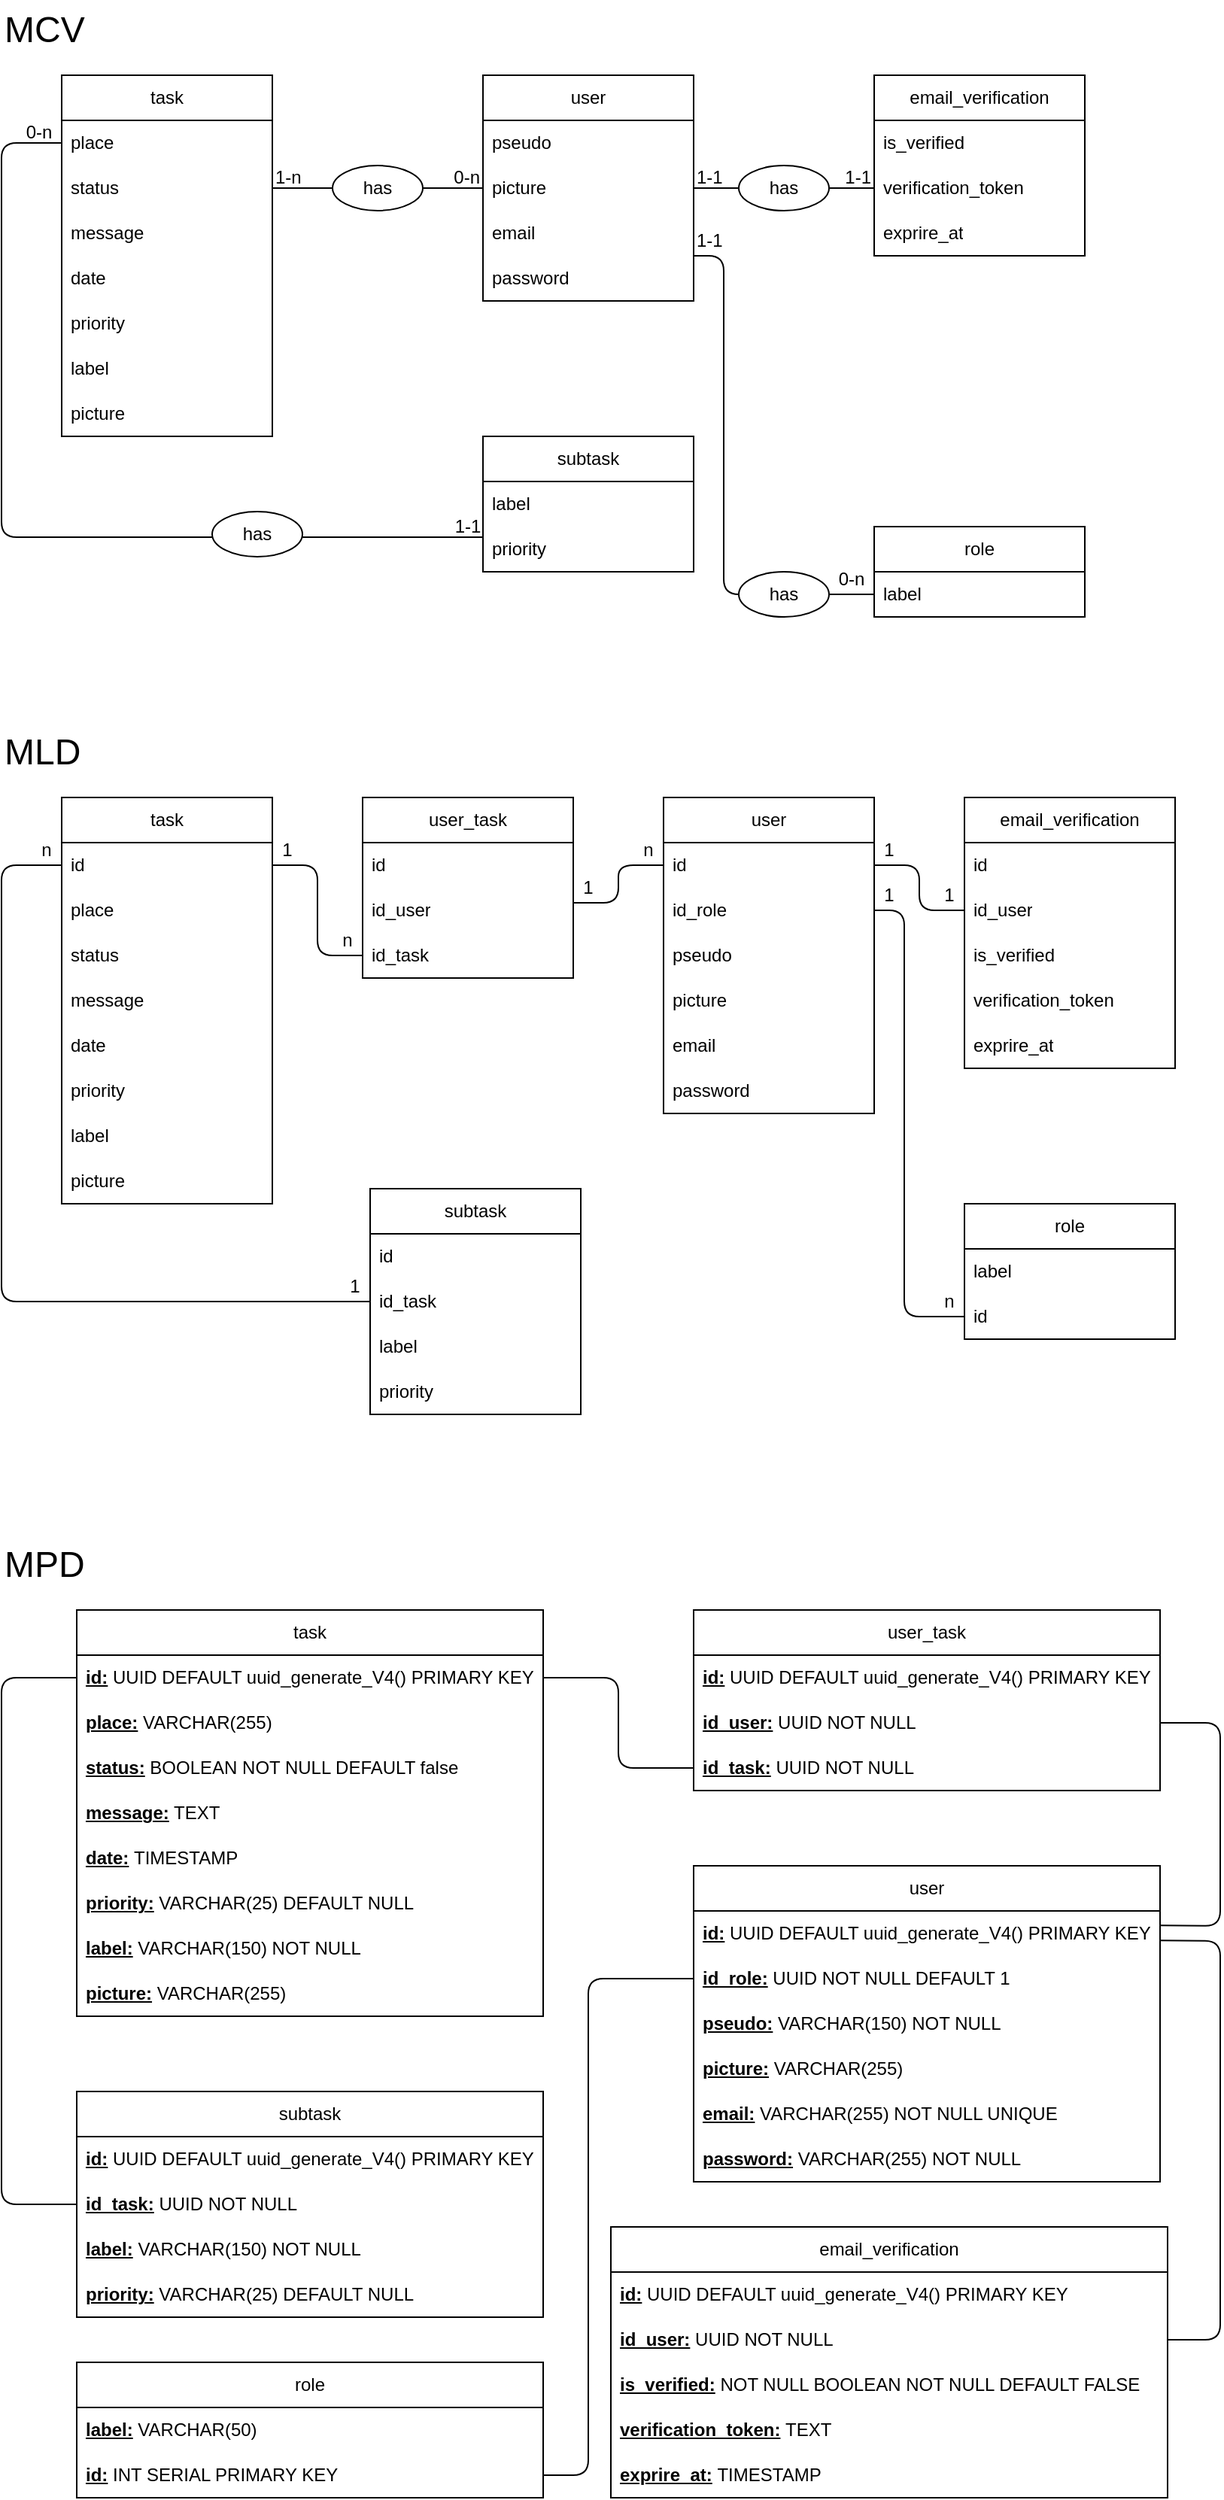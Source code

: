 <mxfile>
    <diagram id="r1cCseuAOEHbGOdL2hhb" name="Page-1">
        <mxGraphModel dx="2432" dy="1650" grid="1" gridSize="10" guides="1" tooltips="1" connect="1" arrows="1" fold="1" page="1" pageScale="1" pageWidth="850" pageHeight="1100" math="0" shadow="0">
            <root>
                <mxCell id="0"/>
                <mxCell id="1" parent="0"/>
                <mxCell id="35" value="MCV" style="text;html=1;align=left;verticalAlign=middle;resizable=0;points=[];autosize=1;strokeColor=none;fillColor=none;fontSize=24;" parent="1" vertex="1">
                    <mxGeometry x="20" width="80" height="40" as="geometry"/>
                </mxCell>
                <mxCell id="61" value="task" style="swimlane;fontStyle=0;childLayout=stackLayout;horizontal=1;startSize=30;horizontalStack=0;resizeParent=1;resizeParentMax=0;resizeLast=0;collapsible=1;marginBottom=0;whiteSpace=wrap;html=1;" parent="1" vertex="1">
                    <mxGeometry x="60" y="50" width="140" height="240" as="geometry"/>
                </mxCell>
                <mxCell id="84" value="place" style="text;strokeColor=none;fillColor=none;align=left;verticalAlign=middle;spacingLeft=4;spacingRight=4;overflow=hidden;points=[[0,0.5],[1,0.5]];portConstraint=eastwest;rotatable=0;whiteSpace=wrap;html=1;" parent="61" vertex="1">
                    <mxGeometry y="30" width="140" height="30" as="geometry"/>
                </mxCell>
                <mxCell id="66" value="status" style="text;strokeColor=none;fillColor=none;align=left;verticalAlign=middle;spacingLeft=4;spacingRight=4;overflow=hidden;points=[[0,0.5],[1,0.5]];portConstraint=eastwest;rotatable=0;whiteSpace=wrap;html=1;" parent="61" vertex="1">
                    <mxGeometry y="60" width="140" height="30" as="geometry"/>
                </mxCell>
                <mxCell id="65" value="message" style="text;strokeColor=none;fillColor=none;align=left;verticalAlign=middle;spacingLeft=4;spacingRight=4;overflow=hidden;points=[[0,0.5],[1,0.5]];portConstraint=eastwest;rotatable=0;whiteSpace=wrap;html=1;" parent="61" vertex="1">
                    <mxGeometry y="90" width="140" height="30" as="geometry"/>
                </mxCell>
                <mxCell id="64" value="date" style="text;strokeColor=none;fillColor=none;align=left;verticalAlign=middle;spacingLeft=4;spacingRight=4;overflow=hidden;points=[[0,0.5],[1,0.5]];portConstraint=eastwest;rotatable=0;whiteSpace=wrap;html=1;" parent="61" vertex="1">
                    <mxGeometry y="120" width="140" height="30" as="geometry"/>
                </mxCell>
                <mxCell id="63" value="priority" style="text;strokeColor=none;fillColor=none;align=left;verticalAlign=middle;spacingLeft=4;spacingRight=4;overflow=hidden;points=[[0,0.5],[1,0.5]];portConstraint=eastwest;rotatable=0;whiteSpace=wrap;html=1;" parent="61" vertex="1">
                    <mxGeometry y="150" width="140" height="30" as="geometry"/>
                </mxCell>
                <mxCell id="62" value="label" style="text;strokeColor=none;fillColor=none;align=left;verticalAlign=middle;spacingLeft=4;spacingRight=4;overflow=hidden;points=[[0,0.5],[1,0.5]];portConstraint=eastwest;rotatable=0;whiteSpace=wrap;html=1;" parent="61" vertex="1">
                    <mxGeometry y="180" width="140" height="30" as="geometry"/>
                </mxCell>
                <mxCell id="68" value="picture" style="text;strokeColor=none;fillColor=none;align=left;verticalAlign=middle;spacingLeft=4;spacingRight=4;overflow=hidden;points=[[0,0.5],[1,0.5]];portConstraint=eastwest;rotatable=0;whiteSpace=wrap;html=1;" parent="61" vertex="1">
                    <mxGeometry y="210" width="140" height="30" as="geometry"/>
                </mxCell>
                <mxCell id="69" value="subtask" style="swimlane;fontStyle=0;childLayout=stackLayout;horizontal=1;startSize=30;horizontalStack=0;resizeParent=1;resizeParentMax=0;resizeLast=0;collapsible=1;marginBottom=0;whiteSpace=wrap;html=1;" parent="1" vertex="1">
                    <mxGeometry x="340" y="290" width="140" height="90" as="geometry"/>
                </mxCell>
                <mxCell id="86" value="label" style="text;strokeColor=none;fillColor=none;align=left;verticalAlign=middle;spacingLeft=4;spacingRight=4;overflow=hidden;points=[[0,0.5],[1,0.5]];portConstraint=eastwest;rotatable=0;whiteSpace=wrap;html=1;" parent="69" vertex="1">
                    <mxGeometry y="30" width="140" height="30" as="geometry"/>
                </mxCell>
                <mxCell id="71" value="priority" style="text;strokeColor=none;fillColor=none;align=left;verticalAlign=middle;spacingLeft=4;spacingRight=4;overflow=hidden;points=[[0,0.5],[1,0.5]];portConstraint=eastwest;rotatable=0;whiteSpace=wrap;html=1;" parent="69" vertex="1">
                    <mxGeometry y="60" width="140" height="30" as="geometry"/>
                </mxCell>
                <mxCell id="72" value="user" style="swimlane;fontStyle=0;childLayout=stackLayout;horizontal=1;startSize=30;horizontalStack=0;resizeParent=1;resizeParentMax=0;resizeLast=0;collapsible=1;marginBottom=0;whiteSpace=wrap;html=1;" parent="1" vertex="1">
                    <mxGeometry x="340" y="50" width="140" height="150" as="geometry"/>
                </mxCell>
                <mxCell id="88" value="pseudo" style="text;strokeColor=none;fillColor=none;align=left;verticalAlign=middle;spacingLeft=4;spacingRight=4;overflow=hidden;points=[[0,0.5],[1,0.5]];portConstraint=eastwest;rotatable=0;whiteSpace=wrap;html=1;" parent="72" vertex="1">
                    <mxGeometry y="30" width="140" height="30" as="geometry"/>
                </mxCell>
                <mxCell id="74" value="picture" style="text;strokeColor=none;fillColor=none;align=left;verticalAlign=middle;spacingLeft=4;spacingRight=4;overflow=hidden;points=[[0,0.5],[1,0.5]];portConstraint=eastwest;rotatable=0;whiteSpace=wrap;html=1;" parent="72" vertex="1">
                    <mxGeometry y="60" width="140" height="30" as="geometry"/>
                </mxCell>
                <mxCell id="75" value="email" style="text;strokeColor=none;fillColor=none;align=left;verticalAlign=middle;spacingLeft=4;spacingRight=4;overflow=hidden;points=[[0,0.5],[1,0.5]];portConstraint=eastwest;rotatable=0;whiteSpace=wrap;html=1;" parent="72" vertex="1">
                    <mxGeometry y="90" width="140" height="30" as="geometry"/>
                </mxCell>
                <mxCell id="76" value="password" style="text;strokeColor=none;fillColor=none;align=left;verticalAlign=middle;spacingLeft=4;spacingRight=4;overflow=hidden;points=[[0,0.5],[1,0.5]];portConstraint=eastwest;rotatable=0;whiteSpace=wrap;html=1;" parent="72" vertex="1">
                    <mxGeometry y="120" width="140" height="30" as="geometry"/>
                </mxCell>
                <mxCell id="77" value="role" style="swimlane;fontStyle=0;childLayout=stackLayout;horizontal=1;startSize=30;horizontalStack=0;resizeParent=1;resizeParentMax=0;resizeLast=0;collapsible=1;marginBottom=0;whiteSpace=wrap;html=1;" parent="1" vertex="1">
                    <mxGeometry x="600" y="350" width="140" height="60" as="geometry"/>
                </mxCell>
                <mxCell id="79" value="label" style="text;strokeColor=none;fillColor=none;align=left;verticalAlign=middle;spacingLeft=4;spacingRight=4;overflow=hidden;points=[[0,0.5],[1,0.5]];portConstraint=eastwest;rotatable=0;whiteSpace=wrap;html=1;" parent="77" vertex="1">
                    <mxGeometry y="30" width="140" height="30" as="geometry"/>
                </mxCell>
                <mxCell id="80" value="email_verification" style="swimlane;fontStyle=0;childLayout=stackLayout;horizontal=1;startSize=30;horizontalStack=0;resizeParent=1;resizeParentMax=0;resizeLast=0;collapsible=1;marginBottom=0;whiteSpace=wrap;html=1;" parent="1" vertex="1">
                    <mxGeometry x="600" y="50" width="140" height="120" as="geometry"/>
                </mxCell>
                <mxCell id="91" value="is_verified" style="text;strokeColor=none;fillColor=none;align=left;verticalAlign=middle;spacingLeft=4;spacingRight=4;overflow=hidden;points=[[0,0.5],[1,0.5]];portConstraint=eastwest;rotatable=0;whiteSpace=wrap;html=1;" parent="80" vertex="1">
                    <mxGeometry y="30" width="140" height="30" as="geometry"/>
                </mxCell>
                <mxCell id="82" value="verification_token" style="text;strokeColor=none;fillColor=none;align=left;verticalAlign=middle;spacingLeft=4;spacingRight=4;overflow=hidden;points=[[0,0.5],[1,0.5]];portConstraint=eastwest;rotatable=0;whiteSpace=wrap;html=1;" parent="80" vertex="1">
                    <mxGeometry y="60" width="140" height="30" as="geometry"/>
                </mxCell>
                <mxCell id="83" value="exprire_at" style="text;strokeColor=none;fillColor=none;align=left;verticalAlign=middle;spacingLeft=4;spacingRight=4;overflow=hidden;points=[[0,0.5],[1,0.5]];portConstraint=eastwest;rotatable=0;whiteSpace=wrap;html=1;" parent="80" vertex="1">
                    <mxGeometry y="90" width="140" height="30" as="geometry"/>
                </mxCell>
                <mxCell id="95" value="" style="endArrow=none;html=1;exitX=0.002;exitY=0.233;exitDx=0;exitDy=0;entryX=0;entryY=0.5;entryDx=0;entryDy=0;exitPerimeter=0;" parent="1" source="71" edge="1">
                    <mxGeometry width="50" height="50" relative="1" as="geometry">
                        <mxPoint x="340" y="365" as="sourcePoint"/>
                        <mxPoint x="60" y="95" as="targetPoint"/>
                        <Array as="points">
                            <mxPoint x="240" y="357"/>
                            <mxPoint x="180" y="357"/>
                            <mxPoint x="90" y="357"/>
                            <mxPoint x="20" y="357"/>
                            <mxPoint x="20" y="95"/>
                        </Array>
                    </mxGeometry>
                </mxCell>
                <mxCell id="97" value="" style="endArrow=none;html=1;entryX=1;entryY=0;entryDx=0;entryDy=0;exitX=0;exitY=0.5;exitDx=0;exitDy=0;entryPerimeter=0;" parent="1" target="76" edge="1">
                    <mxGeometry width="50" height="50" relative="1" as="geometry">
                        <mxPoint x="600" y="395" as="sourcePoint"/>
                        <mxPoint x="480" y="95" as="targetPoint"/>
                        <Array as="points">
                            <mxPoint x="500" y="395"/>
                            <mxPoint x="500" y="170"/>
                        </Array>
                    </mxGeometry>
                </mxCell>
                <mxCell id="122" value="MLD" style="text;html=1;align=left;verticalAlign=middle;resizable=0;points=[];autosize=1;strokeColor=none;fillColor=none;fontSize=24;" parent="1" vertex="1">
                    <mxGeometry x="20" y="480" width="70" height="40" as="geometry"/>
                </mxCell>
                <mxCell id="123" value="task" style="swimlane;fontStyle=0;childLayout=stackLayout;horizontal=1;startSize=30;horizontalStack=0;resizeParent=1;resizeParentMax=0;resizeLast=0;collapsible=1;marginBottom=0;whiteSpace=wrap;html=1;" parent="1" vertex="1">
                    <mxGeometry x="60" y="530" width="140" height="270" as="geometry"/>
                </mxCell>
                <mxCell id="124" value="id" style="text;strokeColor=none;fillColor=none;align=left;verticalAlign=middle;spacingLeft=4;spacingRight=4;overflow=hidden;points=[[0,0.5],[1,0.5]];portConstraint=eastwest;rotatable=0;whiteSpace=wrap;html=1;" parent="123" vertex="1">
                    <mxGeometry y="30" width="140" height="30" as="geometry"/>
                </mxCell>
                <mxCell id="126" value="place" style="text;strokeColor=none;fillColor=none;align=left;verticalAlign=middle;spacingLeft=4;spacingRight=4;overflow=hidden;points=[[0,0.5],[1,0.5]];portConstraint=eastwest;rotatable=0;whiteSpace=wrap;html=1;" parent="123" vertex="1">
                    <mxGeometry y="60" width="140" height="30" as="geometry"/>
                </mxCell>
                <mxCell id="127" value="status" style="text;strokeColor=none;fillColor=none;align=left;verticalAlign=middle;spacingLeft=4;spacingRight=4;overflow=hidden;points=[[0,0.5],[1,0.5]];portConstraint=eastwest;rotatable=0;whiteSpace=wrap;html=1;" parent="123" vertex="1">
                    <mxGeometry y="90" width="140" height="30" as="geometry"/>
                </mxCell>
                <mxCell id="128" value="message" style="text;strokeColor=none;fillColor=none;align=left;verticalAlign=middle;spacingLeft=4;spacingRight=4;overflow=hidden;points=[[0,0.5],[1,0.5]];portConstraint=eastwest;rotatable=0;whiteSpace=wrap;html=1;" parent="123" vertex="1">
                    <mxGeometry y="120" width="140" height="30" as="geometry"/>
                </mxCell>
                <mxCell id="129" value="date" style="text;strokeColor=none;fillColor=none;align=left;verticalAlign=middle;spacingLeft=4;spacingRight=4;overflow=hidden;points=[[0,0.5],[1,0.5]];portConstraint=eastwest;rotatable=0;whiteSpace=wrap;html=1;" parent="123" vertex="1">
                    <mxGeometry y="150" width="140" height="30" as="geometry"/>
                </mxCell>
                <mxCell id="130" value="priority" style="text;strokeColor=none;fillColor=none;align=left;verticalAlign=middle;spacingLeft=4;spacingRight=4;overflow=hidden;points=[[0,0.5],[1,0.5]];portConstraint=eastwest;rotatable=0;whiteSpace=wrap;html=1;" parent="123" vertex="1">
                    <mxGeometry y="180" width="140" height="30" as="geometry"/>
                </mxCell>
                <mxCell id="131" value="label" style="text;strokeColor=none;fillColor=none;align=left;verticalAlign=middle;spacingLeft=4;spacingRight=4;overflow=hidden;points=[[0,0.5],[1,0.5]];portConstraint=eastwest;rotatable=0;whiteSpace=wrap;html=1;" parent="123" vertex="1">
                    <mxGeometry y="210" width="140" height="30" as="geometry"/>
                </mxCell>
                <mxCell id="132" value="picture" style="text;strokeColor=none;fillColor=none;align=left;verticalAlign=middle;spacingLeft=4;spacingRight=4;overflow=hidden;points=[[0,0.5],[1,0.5]];portConstraint=eastwest;rotatable=0;whiteSpace=wrap;html=1;" parent="123" vertex="1">
                    <mxGeometry y="240" width="140" height="30" as="geometry"/>
                </mxCell>
                <mxCell id="133" value="subtask" style="swimlane;fontStyle=0;childLayout=stackLayout;horizontal=1;startSize=30;horizontalStack=0;resizeParent=1;resizeParentMax=0;resizeLast=0;collapsible=1;marginBottom=0;whiteSpace=wrap;html=1;" parent="1" vertex="1">
                    <mxGeometry x="265" y="790" width="140" height="150" as="geometry"/>
                </mxCell>
                <mxCell id="134" value="id" style="text;strokeColor=none;fillColor=none;align=left;verticalAlign=middle;spacingLeft=4;spacingRight=4;overflow=hidden;points=[[0,0.5],[1,0.5]];portConstraint=eastwest;rotatable=0;whiteSpace=wrap;html=1;" parent="133" vertex="1">
                    <mxGeometry y="30" width="140" height="30" as="geometry"/>
                </mxCell>
                <mxCell id="135" value="id_task" style="text;strokeColor=none;fillColor=none;align=left;verticalAlign=middle;spacingLeft=4;spacingRight=4;overflow=hidden;points=[[0,0.5],[1,0.5]];portConstraint=eastwest;rotatable=0;whiteSpace=wrap;html=1;" parent="133" vertex="1">
                    <mxGeometry y="60" width="140" height="30" as="geometry"/>
                </mxCell>
                <mxCell id="136" value="label" style="text;strokeColor=none;fillColor=none;align=left;verticalAlign=middle;spacingLeft=4;spacingRight=4;overflow=hidden;points=[[0,0.5],[1,0.5]];portConstraint=eastwest;rotatable=0;whiteSpace=wrap;html=1;" parent="133" vertex="1">
                    <mxGeometry y="90" width="140" height="30" as="geometry"/>
                </mxCell>
                <mxCell id="137" value="priority" style="text;strokeColor=none;fillColor=none;align=left;verticalAlign=middle;spacingLeft=4;spacingRight=4;overflow=hidden;points=[[0,0.5],[1,0.5]];portConstraint=eastwest;rotatable=0;whiteSpace=wrap;html=1;" parent="133" vertex="1">
                    <mxGeometry y="120" width="140" height="30" as="geometry"/>
                </mxCell>
                <mxCell id="138" value="user" style="swimlane;fontStyle=0;childLayout=stackLayout;horizontal=1;startSize=30;horizontalStack=0;resizeParent=1;resizeParentMax=0;resizeLast=0;collapsible=1;marginBottom=0;whiteSpace=wrap;html=1;" parent="1" vertex="1">
                    <mxGeometry x="460" y="530" width="140" height="210" as="geometry"/>
                </mxCell>
                <mxCell id="139" value="id" style="text;strokeColor=none;fillColor=none;align=left;verticalAlign=middle;spacingLeft=4;spacingRight=4;overflow=hidden;points=[[0,0.5],[1,0.5]];portConstraint=eastwest;rotatable=0;whiteSpace=wrap;html=1;" parent="138" vertex="1">
                    <mxGeometry y="30" width="140" height="30" as="geometry"/>
                </mxCell>
                <mxCell id="140" value="id_role" style="text;strokeColor=none;fillColor=none;align=left;verticalAlign=middle;spacingLeft=4;spacingRight=4;overflow=hidden;points=[[0,0.5],[1,0.5]];portConstraint=eastwest;rotatable=0;whiteSpace=wrap;html=1;" parent="138" vertex="1">
                    <mxGeometry y="60" width="140" height="30" as="geometry"/>
                </mxCell>
                <mxCell id="141" value="pseudo" style="text;strokeColor=none;fillColor=none;align=left;verticalAlign=middle;spacingLeft=4;spacingRight=4;overflow=hidden;points=[[0,0.5],[1,0.5]];portConstraint=eastwest;rotatable=0;whiteSpace=wrap;html=1;" parent="138" vertex="1">
                    <mxGeometry y="90" width="140" height="30" as="geometry"/>
                </mxCell>
                <mxCell id="142" value="picture" style="text;strokeColor=none;fillColor=none;align=left;verticalAlign=middle;spacingLeft=4;spacingRight=4;overflow=hidden;points=[[0,0.5],[1,0.5]];portConstraint=eastwest;rotatable=0;whiteSpace=wrap;html=1;" parent="138" vertex="1">
                    <mxGeometry y="120" width="140" height="30" as="geometry"/>
                </mxCell>
                <mxCell id="143" value="email" style="text;strokeColor=none;fillColor=none;align=left;verticalAlign=middle;spacingLeft=4;spacingRight=4;overflow=hidden;points=[[0,0.5],[1,0.5]];portConstraint=eastwest;rotatable=0;whiteSpace=wrap;html=1;" parent="138" vertex="1">
                    <mxGeometry y="150" width="140" height="30" as="geometry"/>
                </mxCell>
                <mxCell id="144" value="password" style="text;strokeColor=none;fillColor=none;align=left;verticalAlign=middle;spacingLeft=4;spacingRight=4;overflow=hidden;points=[[0,0.5],[1,0.5]];portConstraint=eastwest;rotatable=0;whiteSpace=wrap;html=1;" parent="138" vertex="1">
                    <mxGeometry y="180" width="140" height="30" as="geometry"/>
                </mxCell>
                <mxCell id="145" value="role" style="swimlane;fontStyle=0;childLayout=stackLayout;horizontal=1;startSize=30;horizontalStack=0;resizeParent=1;resizeParentMax=0;resizeLast=0;collapsible=1;marginBottom=0;whiteSpace=wrap;html=1;" parent="1" vertex="1">
                    <mxGeometry x="660" y="800" width="140" height="90" as="geometry"/>
                </mxCell>
                <mxCell id="147" value="label" style="text;strokeColor=none;fillColor=none;align=left;verticalAlign=middle;spacingLeft=4;spacingRight=4;overflow=hidden;points=[[0,0.5],[1,0.5]];portConstraint=eastwest;rotatable=0;whiteSpace=wrap;html=1;" parent="145" vertex="1">
                    <mxGeometry y="30" width="140" height="30" as="geometry"/>
                </mxCell>
                <mxCell id="146" value="id" style="text;strokeColor=none;fillColor=none;align=left;verticalAlign=middle;spacingLeft=4;spacingRight=4;overflow=hidden;points=[[0,0.5],[1,0.5]];portConstraint=eastwest;rotatable=0;whiteSpace=wrap;html=1;" parent="145" vertex="1">
                    <mxGeometry y="60" width="140" height="30" as="geometry"/>
                </mxCell>
                <mxCell id="148" value="email_verification" style="swimlane;fontStyle=0;childLayout=stackLayout;horizontal=1;startSize=30;horizontalStack=0;resizeParent=1;resizeParentMax=0;resizeLast=0;collapsible=1;marginBottom=0;whiteSpace=wrap;html=1;" parent="1" vertex="1">
                    <mxGeometry x="660" y="530" width="140" height="180" as="geometry"/>
                </mxCell>
                <mxCell id="149" value="id" style="text;strokeColor=none;fillColor=none;align=left;verticalAlign=middle;spacingLeft=4;spacingRight=4;overflow=hidden;points=[[0,0.5],[1,0.5]];portConstraint=eastwest;rotatable=0;whiteSpace=wrap;html=1;" parent="148" vertex="1">
                    <mxGeometry y="30" width="140" height="30" as="geometry"/>
                </mxCell>
                <mxCell id="150" value="id_user" style="text;strokeColor=none;fillColor=none;align=left;verticalAlign=middle;spacingLeft=4;spacingRight=4;overflow=hidden;points=[[0,0.5],[1,0.5]];portConstraint=eastwest;rotatable=0;whiteSpace=wrap;html=1;" parent="148" vertex="1">
                    <mxGeometry y="60" width="140" height="30" as="geometry"/>
                </mxCell>
                <mxCell id="151" value="is_verified" style="text;strokeColor=none;fillColor=none;align=left;verticalAlign=middle;spacingLeft=4;spacingRight=4;overflow=hidden;points=[[0,0.5],[1,0.5]];portConstraint=eastwest;rotatable=0;whiteSpace=wrap;html=1;" parent="148" vertex="1">
                    <mxGeometry y="90" width="140" height="30" as="geometry"/>
                </mxCell>
                <mxCell id="152" value="verification_token" style="text;strokeColor=none;fillColor=none;align=left;verticalAlign=middle;spacingLeft=4;spacingRight=4;overflow=hidden;points=[[0,0.5],[1,0.5]];portConstraint=eastwest;rotatable=0;whiteSpace=wrap;html=1;" parent="148" vertex="1">
                    <mxGeometry y="120" width="140" height="30" as="geometry"/>
                </mxCell>
                <mxCell id="153" value="exprire_at" style="text;strokeColor=none;fillColor=none;align=left;verticalAlign=middle;spacingLeft=4;spacingRight=4;overflow=hidden;points=[[0,0.5],[1,0.5]];portConstraint=eastwest;rotatable=0;whiteSpace=wrap;html=1;" parent="148" vertex="1">
                    <mxGeometry y="150" width="140" height="30" as="geometry"/>
                </mxCell>
                <mxCell id="154" value="" style="endArrow=none;html=1;exitX=0;exitY=0.5;exitDx=0;exitDy=0;entryX=0;entryY=0.5;entryDx=0;entryDy=0;" parent="1" source="135" target="124" edge="1">
                    <mxGeometry width="50" height="50" relative="1" as="geometry">
                        <mxPoint x="480" y="800" as="sourcePoint"/>
                        <mxPoint x="530" y="750" as="targetPoint"/>
                        <Array as="points">
                            <mxPoint x="20" y="865"/>
                            <mxPoint x="20" y="575"/>
                        </Array>
                    </mxGeometry>
                </mxCell>
                <mxCell id="156" value="" style="endArrow=none;html=1;entryX=1;entryY=0.5;entryDx=0;entryDy=0;exitX=0;exitY=0.5;exitDx=0;exitDy=0;" parent="1" source="146" target="140" edge="1">
                    <mxGeometry width="50" height="50" relative="1" as="geometry">
                        <mxPoint x="360" y="700" as="sourcePoint"/>
                        <mxPoint x="410" y="650" as="targetPoint"/>
                        <Array as="points">
                            <mxPoint x="620" y="875"/>
                            <mxPoint x="620" y="605"/>
                        </Array>
                    </mxGeometry>
                </mxCell>
                <mxCell id="157" value="" style="endArrow=none;html=1;entryX=0;entryY=0.5;entryDx=0;entryDy=0;exitX=1;exitY=0.5;exitDx=0;exitDy=0;" parent="1" source="139" target="150" edge="1">
                    <mxGeometry width="50" height="50" relative="1" as="geometry">
                        <mxPoint x="640" y="650" as="sourcePoint"/>
                        <mxPoint x="690" y="600" as="targetPoint"/>
                        <Array as="points">
                            <mxPoint x="630" y="575"/>
                            <mxPoint x="630" y="605"/>
                        </Array>
                    </mxGeometry>
                </mxCell>
                <mxCell id="158" value="1-1" style="text;html=1;align=center;verticalAlign=middle;whiteSpace=wrap;rounded=0;" parent="1" vertex="1">
                    <mxGeometry x="320" y="340" width="20" height="20" as="geometry"/>
                </mxCell>
                <mxCell id="159" value="0-n" style="text;html=1;align=center;verticalAlign=middle;whiteSpace=wrap;rounded=0;" parent="1" vertex="1">
                    <mxGeometry x="30" y="80" width="30" height="15" as="geometry"/>
                </mxCell>
                <mxCell id="161" value="has" style="ellipse;whiteSpace=wrap;html=1;" parent="1" vertex="1">
                    <mxGeometry x="160" y="340" width="60" height="30" as="geometry"/>
                </mxCell>
                <mxCell id="164" value="1-n" style="text;html=1;align=left;verticalAlign=middle;whiteSpace=wrap;rounded=0;" parent="1" vertex="1">
                    <mxGeometry x="200" y="110" width="30" height="15" as="geometry"/>
                </mxCell>
                <mxCell id="165" value="0-n" style="text;html=1;align=right;verticalAlign=middle;whiteSpace=wrap;rounded=0;" parent="1" vertex="1">
                    <mxGeometry x="310" y="110" width="30" height="15" as="geometry"/>
                </mxCell>
                <mxCell id="166" value="" style="endArrow=none;html=1;entryX=0;entryY=0.5;entryDx=0;entryDy=0;exitX=1;exitY=0.5;exitDx=0;exitDy=0;" parent="1" target="74" edge="1">
                    <mxGeometry width="50" height="50" relative="1" as="geometry">
                        <mxPoint x="200" y="125" as="sourcePoint"/>
                        <mxPoint x="280" y="220" as="targetPoint"/>
                        <Array as="points">
                            <mxPoint x="310" y="125"/>
                            <mxPoint x="320" y="125"/>
                        </Array>
                    </mxGeometry>
                </mxCell>
                <mxCell id="170" value="has" style="ellipse;whiteSpace=wrap;html=1;" parent="1" vertex="1">
                    <mxGeometry x="240" y="110" width="60" height="30" as="geometry"/>
                </mxCell>
                <mxCell id="171" value="1-1" style="text;html=1;align=left;verticalAlign=middle;whiteSpace=wrap;rounded=0;" parent="1" vertex="1">
                    <mxGeometry x="480" y="107.5" width="20" height="20" as="geometry"/>
                </mxCell>
                <mxCell id="172" value="1-1" style="text;html=1;align=right;verticalAlign=middle;whiteSpace=wrap;rounded=0;" parent="1" vertex="1">
                    <mxGeometry x="570" y="110" width="30" height="15" as="geometry"/>
                </mxCell>
                <mxCell id="173" value="0-n" style="text;html=1;align=center;verticalAlign=middle;whiteSpace=wrap;rounded=0;" parent="1" vertex="1">
                    <mxGeometry x="570" y="380" width="30" height="10" as="geometry"/>
                </mxCell>
                <mxCell id="175" value="1-1" style="text;html=1;align=left;verticalAlign=middle;whiteSpace=wrap;rounded=0;" parent="1" vertex="1">
                    <mxGeometry x="480" y="150" width="30" height="20" as="geometry"/>
                </mxCell>
                <mxCell id="176" value="has" style="ellipse;whiteSpace=wrap;html=1;" parent="1" vertex="1">
                    <mxGeometry x="510" y="380" width="60" height="30" as="geometry"/>
                </mxCell>
                <mxCell id="178" value="" style="endArrow=none;html=1;entryX=1;entryY=0.5;entryDx=0;entryDy=0;verticalAlign=bottom;" parent="1" source="82" target="74" edge="1">
                    <mxGeometry width="50" height="50" relative="1" as="geometry">
                        <mxPoint x="330" y="230" as="sourcePoint"/>
                        <mxPoint x="380" y="180" as="targetPoint"/>
                        <Array as="points">
                            <mxPoint x="490" y="125"/>
                        </Array>
                    </mxGeometry>
                </mxCell>
                <mxCell id="179" value="has" style="ellipse;whiteSpace=wrap;html=1;" parent="1" vertex="1">
                    <mxGeometry x="510" y="110" width="60" height="30" as="geometry"/>
                </mxCell>
                <mxCell id="181" value="1" style="text;html=1;align=center;verticalAlign=middle;whiteSpace=wrap;rounded=0;" parent="1" vertex="1">
                    <mxGeometry x="600" y="560" width="20" height="10" as="geometry"/>
                </mxCell>
                <mxCell id="182" value="1" style="text;html=1;align=center;verticalAlign=middle;whiteSpace=wrap;rounded=0;" parent="1" vertex="1">
                    <mxGeometry x="640" y="590" width="20" height="10" as="geometry"/>
                </mxCell>
                <mxCell id="183" value="1" style="text;html=1;align=center;verticalAlign=middle;whiteSpace=wrap;rounded=0;" parent="1" vertex="1">
                    <mxGeometry x="600" y="590" width="20" height="10" as="geometry"/>
                </mxCell>
                <mxCell id="184" value="n" style="text;html=1;align=center;verticalAlign=middle;whiteSpace=wrap;rounded=0;" parent="1" vertex="1">
                    <mxGeometry x="640" y="860" width="20" height="10" as="geometry"/>
                </mxCell>
                <mxCell id="185" value="n" style="text;html=1;align=center;verticalAlign=middle;whiteSpace=wrap;rounded=0;" parent="1" vertex="1">
                    <mxGeometry x="40" y="560" width="20" height="10" as="geometry"/>
                </mxCell>
                <mxCell id="187" value="1" style="text;html=1;align=center;verticalAlign=middle;whiteSpace=wrap;rounded=0;" parent="1" vertex="1">
                    <mxGeometry x="245" y="850" width="20" height="10" as="geometry"/>
                </mxCell>
                <mxCell id="188" value="user_task" style="swimlane;fontStyle=0;childLayout=stackLayout;horizontal=1;startSize=30;horizontalStack=0;resizeParent=1;resizeParentMax=0;resizeLast=0;collapsible=1;marginBottom=0;whiteSpace=wrap;html=1;" parent="1" vertex="1">
                    <mxGeometry x="260" y="530" width="140" height="120" as="geometry"/>
                </mxCell>
                <mxCell id="189" value="id" style="text;strokeColor=none;fillColor=none;align=left;verticalAlign=middle;spacingLeft=4;spacingRight=4;overflow=hidden;points=[[0,0.5],[1,0.5]];portConstraint=eastwest;rotatable=0;whiteSpace=wrap;html=1;" parent="188" vertex="1">
                    <mxGeometry y="30" width="140" height="30" as="geometry"/>
                </mxCell>
                <mxCell id="190" value="id_user" style="text;strokeColor=none;fillColor=none;align=left;verticalAlign=middle;spacingLeft=4;spacingRight=4;overflow=hidden;points=[[0,0.5],[1,0.5]];portConstraint=eastwest;rotatable=0;whiteSpace=wrap;html=1;" parent="188" vertex="1">
                    <mxGeometry y="60" width="140" height="30" as="geometry"/>
                </mxCell>
                <mxCell id="191" value="id_task" style="text;strokeColor=none;fillColor=none;align=left;verticalAlign=middle;spacingLeft=4;spacingRight=4;overflow=hidden;points=[[0,0.5],[1,0.5]];portConstraint=eastwest;rotatable=0;whiteSpace=wrap;html=1;" parent="188" vertex="1">
                    <mxGeometry y="90" width="140" height="30" as="geometry"/>
                </mxCell>
                <mxCell id="200" value="" style="endArrow=none;html=1;exitX=1;exitY=0.5;exitDx=0;exitDy=0;entryX=0;entryY=0.5;entryDx=0;entryDy=0;" parent="1" source="124" target="191" edge="1">
                    <mxGeometry width="50" height="50" relative="1" as="geometry">
                        <mxPoint x="210" y="600" as="sourcePoint"/>
                        <mxPoint x="260" y="550" as="targetPoint"/>
                        <Array as="points">
                            <mxPoint x="230" y="575"/>
                            <mxPoint x="230" y="635"/>
                        </Array>
                    </mxGeometry>
                </mxCell>
                <mxCell id="203" value="" style="endArrow=none;html=1;exitX=1;exitY=0.5;exitDx=0;exitDy=0;entryX=0;entryY=0.5;entryDx=0;entryDy=0;" parent="1" target="139" edge="1">
                    <mxGeometry width="50" height="50" relative="1" as="geometry">
                        <mxPoint x="400" y="600" as="sourcePoint"/>
                        <mxPoint x="460" y="660" as="targetPoint"/>
                        <Array as="points">
                            <mxPoint x="430" y="600"/>
                            <mxPoint x="430" y="575"/>
                        </Array>
                    </mxGeometry>
                </mxCell>
                <mxCell id="205" value="1" style="text;html=1;align=center;verticalAlign=middle;whiteSpace=wrap;rounded=0;" parent="1" vertex="1">
                    <mxGeometry x="400" y="585" width="20" height="10" as="geometry"/>
                </mxCell>
                <mxCell id="206" value="n" style="text;html=1;align=center;verticalAlign=middle;whiteSpace=wrap;rounded=0;" parent="1" vertex="1">
                    <mxGeometry x="440" y="560" width="20" height="10" as="geometry"/>
                </mxCell>
                <mxCell id="207" value="1" style="text;html=1;align=center;verticalAlign=middle;whiteSpace=wrap;rounded=0;" parent="1" vertex="1">
                    <mxGeometry x="200" y="560" width="20" height="10" as="geometry"/>
                </mxCell>
                <mxCell id="208" value="n" style="text;html=1;align=center;verticalAlign=middle;whiteSpace=wrap;rounded=0;" parent="1" vertex="1">
                    <mxGeometry x="240" y="620" width="20" height="10" as="geometry"/>
                </mxCell>
                <mxCell id="250" value="MPD" style="text;html=1;align=left;verticalAlign=middle;resizable=0;points=[];autosize=1;strokeColor=none;fillColor=none;fontSize=24;" vertex="1" parent="1">
                    <mxGeometry x="20" y="1020" width="80" height="40" as="geometry"/>
                </mxCell>
                <mxCell id="251" value="task" style="swimlane;fontStyle=0;childLayout=stackLayout;horizontal=1;startSize=30;horizontalStack=0;resizeParent=1;resizeParentMax=0;resizeLast=0;collapsible=1;marginBottom=0;whiteSpace=wrap;html=1;" vertex="1" parent="1">
                    <mxGeometry x="70" y="1070" width="310" height="270" as="geometry"/>
                </mxCell>
                <mxCell id="252" value="&lt;u&gt;&lt;b&gt;id:&lt;/b&gt;&lt;/u&gt; UUID DEFAULT uuid_generate_V4() PRIMARY KEY" style="text;strokeColor=none;fillColor=none;align=left;verticalAlign=middle;spacingLeft=4;spacingRight=4;overflow=hidden;points=[[0,0.5],[1,0.5]];portConstraint=eastwest;rotatable=0;whiteSpace=wrap;html=1;" vertex="1" parent="251">
                    <mxGeometry y="30" width="310" height="30" as="geometry"/>
                </mxCell>
                <mxCell id="253" value="&lt;u&gt;&lt;b&gt;place:&lt;/b&gt;&lt;/u&gt; VARCHAR(255)" style="text;strokeColor=none;fillColor=none;align=left;verticalAlign=middle;spacingLeft=4;spacingRight=4;overflow=hidden;points=[[0,0.5],[1,0.5]];portConstraint=eastwest;rotatable=0;whiteSpace=wrap;html=1;" vertex="1" parent="251">
                    <mxGeometry y="60" width="310" height="30" as="geometry"/>
                </mxCell>
                <mxCell id="254" value="&lt;u&gt;&lt;b&gt;status:&lt;/b&gt;&lt;/u&gt; BOOLEAN NOT NULL DEFAULT false" style="text;strokeColor=none;fillColor=none;align=left;verticalAlign=middle;spacingLeft=4;spacingRight=4;overflow=hidden;points=[[0,0.5],[1,0.5]];portConstraint=eastwest;rotatable=0;whiteSpace=wrap;html=1;" vertex="1" parent="251">
                    <mxGeometry y="90" width="310" height="30" as="geometry"/>
                </mxCell>
                <mxCell id="255" value="&lt;u&gt;&lt;b&gt;message:&lt;/b&gt;&lt;/u&gt; TEXT" style="text;strokeColor=none;fillColor=none;align=left;verticalAlign=middle;spacingLeft=4;spacingRight=4;overflow=hidden;points=[[0,0.5],[1,0.5]];portConstraint=eastwest;rotatable=0;whiteSpace=wrap;html=1;" vertex="1" parent="251">
                    <mxGeometry y="120" width="310" height="30" as="geometry"/>
                </mxCell>
                <mxCell id="256" value="&lt;b style=&quot;text-decoration-line: underline;&quot;&gt;date:&lt;/b&gt;&amp;nbsp;TIMESTAMP" style="text;strokeColor=none;fillColor=none;align=left;verticalAlign=middle;spacingLeft=4;spacingRight=4;overflow=hidden;points=[[0,0.5],[1,0.5]];portConstraint=eastwest;rotatable=0;whiteSpace=wrap;html=1;" vertex="1" parent="251">
                    <mxGeometry y="150" width="310" height="30" as="geometry"/>
                </mxCell>
                <mxCell id="257" value="&lt;b style=&quot;text-decoration-line: underline;&quot;&gt;priority:&lt;/b&gt;&amp;nbsp;VARCHAR(25) DEFAULT NULL" style="text;strokeColor=none;fillColor=none;align=left;verticalAlign=middle;spacingLeft=4;spacingRight=4;overflow=hidden;points=[[0,0.5],[1,0.5]];portConstraint=eastwest;rotatable=0;whiteSpace=wrap;html=1;" vertex="1" parent="251">
                    <mxGeometry y="180" width="310" height="30" as="geometry"/>
                </mxCell>
                <mxCell id="258" value="&lt;b style=&quot;text-decoration-line: underline;&quot;&gt;label:&lt;/b&gt;&amp;nbsp;VARCHAR(150) NOT NULL" style="text;strokeColor=none;fillColor=none;align=left;verticalAlign=middle;spacingLeft=4;spacingRight=4;overflow=hidden;points=[[0,0.5],[1,0.5]];portConstraint=eastwest;rotatable=0;whiteSpace=wrap;html=1;" vertex="1" parent="251">
                    <mxGeometry y="210" width="310" height="30" as="geometry"/>
                </mxCell>
                <mxCell id="259" value="&lt;u style=&quot;font-weight: bold;&quot;&gt;picture:&lt;/u&gt;&amp;nbsp;VARCHAR(255)" style="text;strokeColor=none;fillColor=none;align=left;verticalAlign=middle;spacingLeft=4;spacingRight=4;overflow=hidden;points=[[0,0.5],[1,0.5]];portConstraint=eastwest;rotatable=0;whiteSpace=wrap;html=1;" vertex="1" parent="251">
                    <mxGeometry y="240" width="310" height="30" as="geometry"/>
                </mxCell>
                <mxCell id="260" value="subtask" style="swimlane;fontStyle=0;childLayout=stackLayout;horizontal=1;startSize=30;horizontalStack=0;resizeParent=1;resizeParentMax=0;resizeLast=0;collapsible=1;marginBottom=0;whiteSpace=wrap;html=1;" vertex="1" parent="1">
                    <mxGeometry x="70" y="1390" width="310" height="150" as="geometry"/>
                </mxCell>
                <mxCell id="261" value="&lt;u style=&quot;font-weight: bold;&quot;&gt;id:&lt;/u&gt;&amp;nbsp;&lt;span style=&quot;color: rgb(0, 0, 0);&quot;&gt;UUID DEFAULT uuid_generate_V4() PRIMARY KEY&lt;/span&gt;" style="text;strokeColor=none;fillColor=none;align=left;verticalAlign=middle;spacingLeft=4;spacingRight=4;overflow=hidden;points=[[0,0.5],[1,0.5]];portConstraint=eastwest;rotatable=0;whiteSpace=wrap;html=1;" vertex="1" parent="260">
                    <mxGeometry y="30" width="310" height="30" as="geometry"/>
                </mxCell>
                <mxCell id="262" value="&lt;u style=&quot;font-weight: bold;&quot;&gt;id_task:&lt;/u&gt;&amp;nbsp;&lt;span style=&quot;color: rgb(0, 0, 0);&quot;&gt;UUID NOT NULL&lt;/span&gt;" style="text;strokeColor=none;fillColor=none;align=left;verticalAlign=middle;spacingLeft=4;spacingRight=4;overflow=hidden;points=[[0,0.5],[1,0.5]];portConstraint=eastwest;rotatable=0;whiteSpace=wrap;html=1;" vertex="1" parent="260">
                    <mxGeometry y="60" width="310" height="30" as="geometry"/>
                </mxCell>
                <mxCell id="263" value="&lt;u style=&quot;font-weight: bold;&quot;&gt;label:&lt;/u&gt;&amp;nbsp;&lt;span style=&quot;color: rgb(0, 0, 0);&quot;&gt;VARCHAR(150) NOT NULL&lt;/span&gt;" style="text;strokeColor=none;fillColor=none;align=left;verticalAlign=middle;spacingLeft=4;spacingRight=4;overflow=hidden;points=[[0,0.5],[1,0.5]];portConstraint=eastwest;rotatable=0;whiteSpace=wrap;html=1;" vertex="1" parent="260">
                    <mxGeometry y="90" width="310" height="30" as="geometry"/>
                </mxCell>
                <mxCell id="264" value="&lt;u style=&quot;font-weight: bold;&quot;&gt;priority:&lt;/u&gt;&amp;nbsp;VARCHAR(25) DEFAULT NULL" style="text;strokeColor=none;fillColor=none;align=left;verticalAlign=middle;spacingLeft=4;spacingRight=4;overflow=hidden;points=[[0,0.5],[1,0.5]];portConstraint=eastwest;rotatable=0;whiteSpace=wrap;html=1;" vertex="1" parent="260">
                    <mxGeometry y="120" width="310" height="30" as="geometry"/>
                </mxCell>
                <mxCell id="265" value="user" style="swimlane;fontStyle=0;childLayout=stackLayout;horizontal=1;startSize=30;horizontalStack=0;resizeParent=1;resizeParentMax=0;resizeLast=0;collapsible=1;marginBottom=0;whiteSpace=wrap;html=1;" vertex="1" parent="1">
                    <mxGeometry x="480" y="1240" width="310" height="210" as="geometry"/>
                </mxCell>
                <mxCell id="266" value="&lt;u style=&quot;font-weight: bold;&quot;&gt;id:&lt;/u&gt;&amp;nbsp;&lt;span style=&quot;color: rgb(0, 0, 0);&quot;&gt;UUID DEFAULT uuid_generate_V4() PRIMARY KEY&lt;/span&gt;" style="text;strokeColor=none;fillColor=none;align=left;verticalAlign=middle;spacingLeft=4;spacingRight=4;overflow=hidden;points=[[0,0.5],[1,0.5]];portConstraint=eastwest;rotatable=0;whiteSpace=wrap;html=1;" vertex="1" parent="265">
                    <mxGeometry y="30" width="310" height="30" as="geometry"/>
                </mxCell>
                <mxCell id="267" value="&lt;u style=&quot;font-weight: bold;&quot;&gt;id_role:&lt;/u&gt;&amp;nbsp;UUID NOT NULL DEFAULT 1" style="text;strokeColor=none;fillColor=none;align=left;verticalAlign=middle;spacingLeft=4;spacingRight=4;overflow=hidden;points=[[0,0.5],[1,0.5]];portConstraint=eastwest;rotatable=0;whiteSpace=wrap;html=1;" vertex="1" parent="265">
                    <mxGeometry y="60" width="310" height="30" as="geometry"/>
                </mxCell>
                <mxCell id="268" value="&lt;u style=&quot;font-weight: bold;&quot;&gt;pseudo:&lt;/u&gt;&amp;nbsp;VARCHAR(150) NOT NULL" style="text;strokeColor=none;fillColor=none;align=left;verticalAlign=middle;spacingLeft=4;spacingRight=4;overflow=hidden;points=[[0,0.5],[1,0.5]];portConstraint=eastwest;rotatable=0;whiteSpace=wrap;html=1;" vertex="1" parent="265">
                    <mxGeometry y="90" width="310" height="30" as="geometry"/>
                </mxCell>
                <mxCell id="269" value="&lt;u style=&quot;font-weight: bold;&quot;&gt;picture:&lt;/u&gt;&amp;nbsp;VARCHAR(255)" style="text;strokeColor=none;fillColor=none;align=left;verticalAlign=middle;spacingLeft=4;spacingRight=4;overflow=hidden;points=[[0,0.5],[1,0.5]];portConstraint=eastwest;rotatable=0;whiteSpace=wrap;html=1;" vertex="1" parent="265">
                    <mxGeometry y="120" width="310" height="30" as="geometry"/>
                </mxCell>
                <mxCell id="270" value="&lt;u style=&quot;font-weight: bold;&quot;&gt;email:&lt;/u&gt;&amp;nbsp;VARCHAR(255) NOT NULL UNIQUE" style="text;strokeColor=none;fillColor=none;align=left;verticalAlign=middle;spacingLeft=4;spacingRight=4;overflow=hidden;points=[[0,0.5],[1,0.5]];portConstraint=eastwest;rotatable=0;whiteSpace=wrap;html=1;" vertex="1" parent="265">
                    <mxGeometry y="150" width="310" height="30" as="geometry"/>
                </mxCell>
                <mxCell id="271" value="&lt;u style=&quot;font-weight: bold;&quot;&gt;password:&lt;/u&gt;&amp;nbsp;VARCHAR(255) NOT NULL" style="text;strokeColor=none;fillColor=none;align=left;verticalAlign=middle;spacingLeft=4;spacingRight=4;overflow=hidden;points=[[0,0.5],[1,0.5]];portConstraint=eastwest;rotatable=0;whiteSpace=wrap;html=1;" vertex="1" parent="265">
                    <mxGeometry y="180" width="310" height="30" as="geometry"/>
                </mxCell>
                <mxCell id="272" value="role" style="swimlane;fontStyle=0;childLayout=stackLayout;horizontal=1;startSize=30;horizontalStack=0;resizeParent=1;resizeParentMax=0;resizeLast=0;collapsible=1;marginBottom=0;whiteSpace=wrap;html=1;" vertex="1" parent="1">
                    <mxGeometry x="70" y="1570" width="310" height="90" as="geometry"/>
                </mxCell>
                <mxCell id="273" value="&lt;u style=&quot;font-weight: bold;&quot;&gt;label:&lt;/u&gt;&amp;nbsp;VARCHAR(50)" style="text;strokeColor=none;fillColor=none;align=left;verticalAlign=middle;spacingLeft=4;spacingRight=4;overflow=hidden;points=[[0,0.5],[1,0.5]];portConstraint=eastwest;rotatable=0;whiteSpace=wrap;html=1;" vertex="1" parent="272">
                    <mxGeometry y="30" width="310" height="30" as="geometry"/>
                </mxCell>
                <mxCell id="274" value="&lt;u style=&quot;font-weight: bold;&quot;&gt;id:&lt;/u&gt;&amp;nbsp;INT SERIAL PRIMARY KEY" style="text;strokeColor=none;fillColor=none;align=left;verticalAlign=middle;spacingLeft=4;spacingRight=4;overflow=hidden;points=[[0,0.5],[1,0.5]];portConstraint=eastwest;rotatable=0;whiteSpace=wrap;html=1;" vertex="1" parent="272">
                    <mxGeometry y="60" width="310" height="30" as="geometry"/>
                </mxCell>
                <mxCell id="275" value="email_verification" style="swimlane;fontStyle=0;childLayout=stackLayout;horizontal=1;startSize=30;horizontalStack=0;resizeParent=1;resizeParentMax=0;resizeLast=0;collapsible=1;marginBottom=0;whiteSpace=wrap;html=1;" vertex="1" parent="1">
                    <mxGeometry x="425" y="1480" width="370" height="180" as="geometry"/>
                </mxCell>
                <mxCell id="276" value="&lt;u style=&quot;font-weight: bold;&quot;&gt;id:&lt;/u&gt;&amp;nbsp;&lt;span style=&quot;color: rgb(0, 0, 0);&quot;&gt;UUID DEFAULT uuid_generate_V4() PRIMARY KEY&lt;/span&gt;" style="text;strokeColor=none;fillColor=none;align=left;verticalAlign=middle;spacingLeft=4;spacingRight=4;overflow=hidden;points=[[0,0.5],[1,0.5]];portConstraint=eastwest;rotatable=0;whiteSpace=wrap;html=1;" vertex="1" parent="275">
                    <mxGeometry y="30" width="370" height="30" as="geometry"/>
                </mxCell>
                <mxCell id="277" value="&lt;u style=&quot;font-weight: bold;&quot;&gt;id_user:&lt;/u&gt;&amp;nbsp;UUID NOT NULL" style="text;strokeColor=none;fillColor=none;align=left;verticalAlign=middle;spacingLeft=4;spacingRight=4;overflow=hidden;points=[[0,0.5],[1,0.5]];portConstraint=eastwest;rotatable=0;whiteSpace=wrap;html=1;" vertex="1" parent="275">
                    <mxGeometry y="60" width="370" height="30" as="geometry"/>
                </mxCell>
                <mxCell id="278" value="&lt;u style=&quot;font-weight: bold;&quot;&gt;is_verified:&lt;/u&gt;&amp;nbsp;NOT NULL BOOLEAN NOT NULL DEFAULT FALSE" style="text;strokeColor=none;fillColor=none;align=left;verticalAlign=middle;spacingLeft=4;spacingRight=4;overflow=hidden;points=[[0,0.5],[1,0.5]];portConstraint=eastwest;rotatable=0;whiteSpace=wrap;html=1;" vertex="1" parent="275">
                    <mxGeometry y="90" width="370" height="30" as="geometry"/>
                </mxCell>
                <mxCell id="279" value="&lt;u style=&quot;font-weight: bold;&quot;&gt;verification_token:&lt;/u&gt;&amp;nbsp;TEXT" style="text;strokeColor=none;fillColor=none;align=left;verticalAlign=middle;spacingLeft=4;spacingRight=4;overflow=hidden;points=[[0,0.5],[1,0.5]];portConstraint=eastwest;rotatable=0;whiteSpace=wrap;html=1;" vertex="1" parent="275">
                    <mxGeometry y="120" width="370" height="30" as="geometry"/>
                </mxCell>
                <mxCell id="280" value="&lt;u style=&quot;font-weight: bold;&quot;&gt;exprire_at:&lt;/u&gt;&amp;nbsp;TIMESTAMP" style="text;strokeColor=none;fillColor=none;align=left;verticalAlign=middle;spacingLeft=4;spacingRight=4;overflow=hidden;points=[[0,0.5],[1,0.5]];portConstraint=eastwest;rotatable=0;whiteSpace=wrap;html=1;" vertex="1" parent="275">
                    <mxGeometry y="150" width="370" height="30" as="geometry"/>
                </mxCell>
                <mxCell id="281" value="" style="endArrow=none;html=1;exitX=0;exitY=0.5;exitDx=0;exitDy=0;entryX=0;entryY=0.5;entryDx=0;entryDy=0;" edge="1" parent="1" source="262" target="252">
                    <mxGeometry width="50" height="50" relative="1" as="geometry">
                        <mxPoint x="480" y="1340" as="sourcePoint"/>
                        <mxPoint x="530" y="1290" as="targetPoint"/>
                        <Array as="points">
                            <mxPoint x="20" y="1465"/>
                            <mxPoint x="20" y="1115"/>
                        </Array>
                    </mxGeometry>
                </mxCell>
                <mxCell id="290" value="user_task" style="swimlane;fontStyle=0;childLayout=stackLayout;horizontal=1;startSize=30;horizontalStack=0;resizeParent=1;resizeParentMax=0;resizeLast=0;collapsible=1;marginBottom=0;whiteSpace=wrap;html=1;" vertex="1" parent="1">
                    <mxGeometry x="480" y="1070" width="310" height="120" as="geometry"/>
                </mxCell>
                <mxCell id="291" value="&lt;u style=&quot;font-weight: bold;&quot;&gt;id:&lt;/u&gt;&amp;nbsp;&lt;span style=&quot;color: rgb(0, 0, 0);&quot;&gt;UUID DEFAULT uuid_generate_V4() PRIMARY KEY&lt;/span&gt;" style="text;strokeColor=none;fillColor=none;align=left;verticalAlign=middle;spacingLeft=4;spacingRight=4;overflow=hidden;points=[[0,0.5],[1,0.5]];portConstraint=eastwest;rotatable=0;whiteSpace=wrap;html=1;" vertex="1" parent="290">
                    <mxGeometry y="30" width="310" height="30" as="geometry"/>
                </mxCell>
                <mxCell id="292" value="&lt;u style=&quot;font-weight: bold;&quot;&gt;id_user:&lt;/u&gt;&amp;nbsp;UUID NOT NULL" style="text;strokeColor=none;fillColor=none;align=left;verticalAlign=middle;spacingLeft=4;spacingRight=4;overflow=hidden;points=[[0,0.5],[1,0.5]];portConstraint=eastwest;rotatable=0;whiteSpace=wrap;html=1;" vertex="1" parent="290">
                    <mxGeometry y="60" width="310" height="30" as="geometry"/>
                </mxCell>
                <mxCell id="293" value="&lt;u style=&quot;font-weight: bold;&quot;&gt;id_task:&lt;/u&gt;&amp;nbsp;UUID NOT NULL" style="text;strokeColor=none;fillColor=none;align=left;verticalAlign=middle;spacingLeft=4;spacingRight=4;overflow=hidden;points=[[0,0.5],[1,0.5]];portConstraint=eastwest;rotatable=0;whiteSpace=wrap;html=1;" vertex="1" parent="290">
                    <mxGeometry y="90" width="310" height="30" as="geometry"/>
                </mxCell>
                <mxCell id="294" value="" style="endArrow=none;html=1;exitX=1;exitY=0.5;exitDx=0;exitDy=0;entryX=0;entryY=0.5;entryDx=0;entryDy=0;" edge="1" parent="1" source="252" target="293">
                    <mxGeometry width="50" height="50" relative="1" as="geometry">
                        <mxPoint x="210" y="1140" as="sourcePoint"/>
                        <mxPoint x="260" y="1090" as="targetPoint"/>
                        <Array as="points">
                            <mxPoint x="430" y="1115"/>
                            <mxPoint x="430" y="1175"/>
                        </Array>
                    </mxGeometry>
                </mxCell>
                <mxCell id="303" value="" style="endArrow=none;html=1;entryX=1;entryY=0.5;entryDx=0;entryDy=0;exitX=1.001;exitY=0.32;exitDx=0;exitDy=0;exitPerimeter=0;" edge="1" parent="1" source="266" target="292">
                    <mxGeometry width="50" height="50" relative="1" as="geometry">
                        <mxPoint x="790" y="1278" as="sourcePoint"/>
                        <mxPoint x="860" y="1220" as="targetPoint"/>
                        <Array as="points">
                            <mxPoint x="830" y="1280"/>
                            <mxPoint x="830" y="1145"/>
                        </Array>
                    </mxGeometry>
                </mxCell>
                <mxCell id="304" value="" style="endArrow=none;html=1;entryX=0;entryY=0.5;entryDx=0;entryDy=0;exitX=1;exitY=0.5;exitDx=0;exitDy=0;" edge="1" parent="1" source="274" target="267">
                    <mxGeometry width="50" height="50" relative="1" as="geometry">
                        <mxPoint x="420" y="1360" as="sourcePoint"/>
                        <mxPoint x="470" y="1310" as="targetPoint"/>
                        <Array as="points">
                            <mxPoint x="410" y="1645"/>
                            <mxPoint x="410" y="1315"/>
                        </Array>
                    </mxGeometry>
                </mxCell>
                <mxCell id="305" value="" style="endArrow=none;html=1;exitX=1;exitY=0.5;exitDx=0;exitDy=0;entryX=1.001;entryY=0.653;entryDx=0;entryDy=0;entryPerimeter=0;" edge="1" parent="1" source="277" target="266">
                    <mxGeometry width="50" height="50" relative="1" as="geometry">
                        <mxPoint x="790" y="1550" as="sourcePoint"/>
                        <mxPoint x="820" y="1290" as="targetPoint"/>
                        <Array as="points">
                            <mxPoint x="830" y="1555"/>
                            <mxPoint x="830" y="1290"/>
                        </Array>
                    </mxGeometry>
                </mxCell>
            </root>
        </mxGraphModel>
    </diagram>
</mxfile>